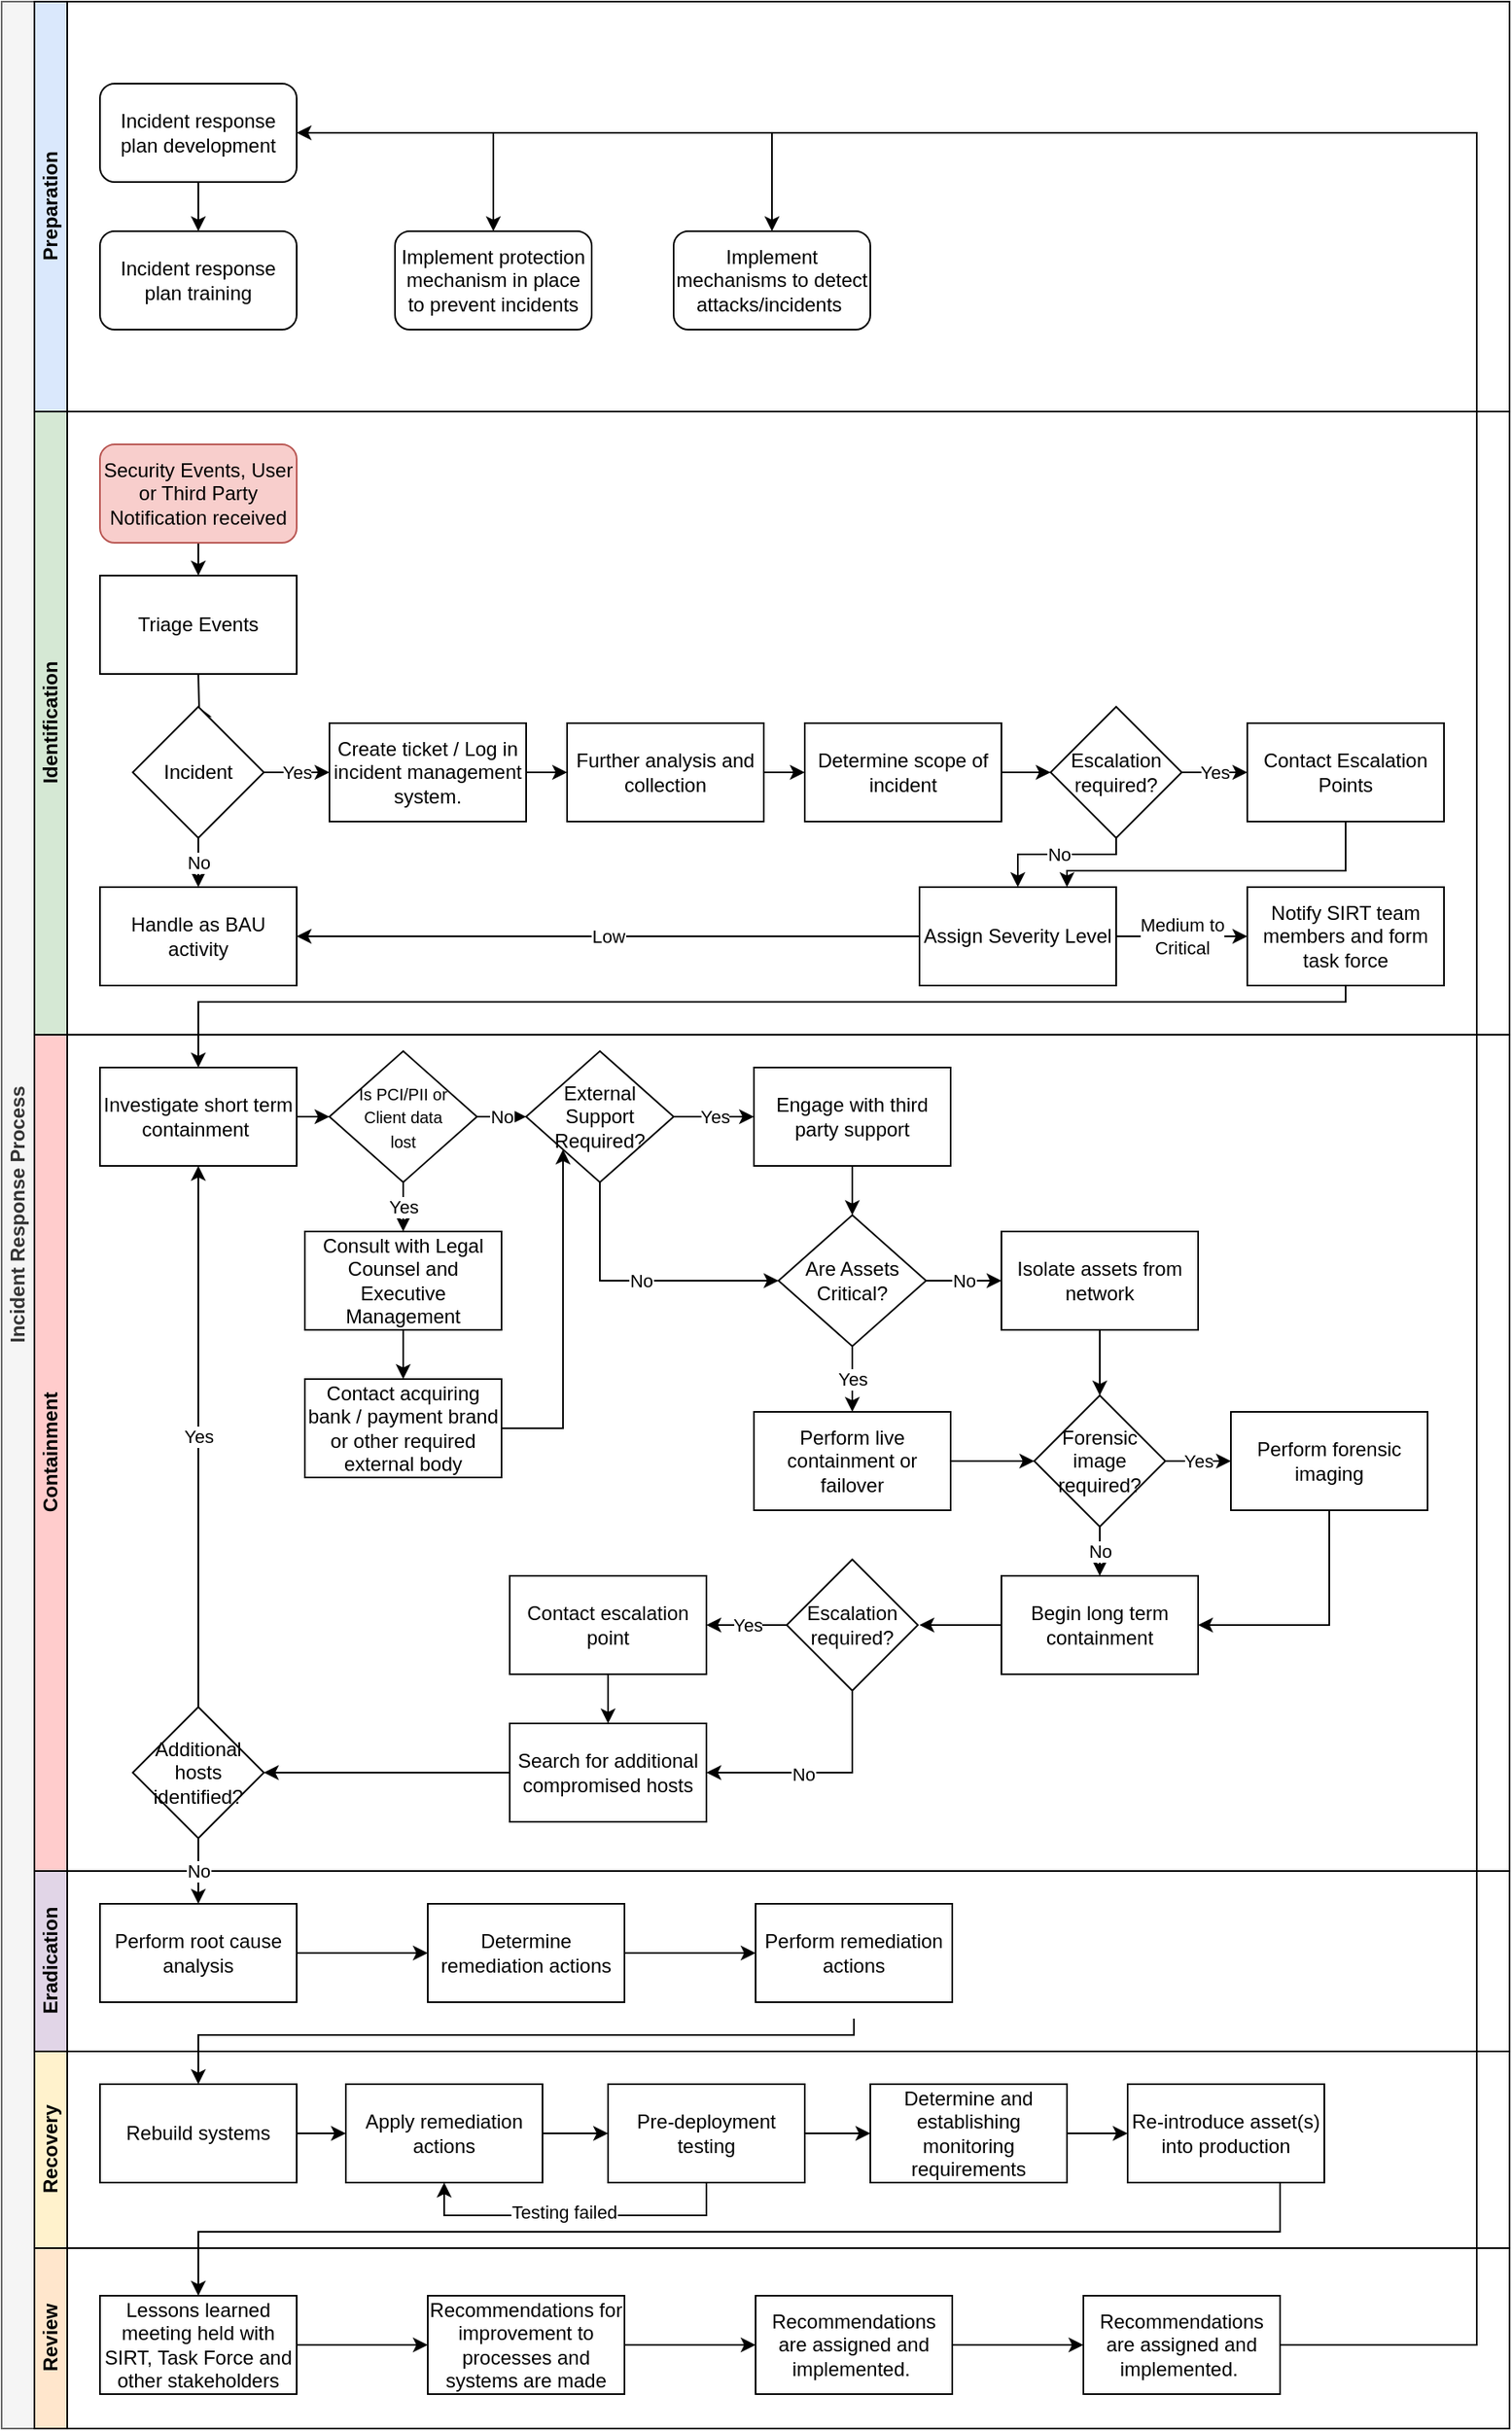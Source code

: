 <mxfile version="13.4.2" type="github"><diagram id="prtHgNgQTEPvFCAcTncT" name="Page-1"><mxGraphModel dx="1422" dy="1931" grid="1" gridSize="10" guides="1" tooltips="1" connect="1" arrows="1" fold="1" page="1" pageScale="1" pageWidth="827" pageHeight="1169" math="0" shadow="0"><root><mxCell id="0"/><mxCell id="1" parent="0"/><mxCell id="Z1oygH8IsLdkIF9Oyi9L-149" value="Incident Response Process" style="swimlane;html=1;childLayout=stackLayout;resizeParent=1;resizeParentMax=0;horizontal=0;startSize=20;horizontalStack=0;fillColor=#f5f5f5;strokeColor=#666666;fontColor=#333333;" parent="1" vertex="1"><mxGeometry x="20" y="-1150" width="920" height="1480" as="geometry"/></mxCell><mxCell id="Z1oygH8IsLdkIF9Oyi9L-150" value="Preparation" style="swimlane;html=1;startSize=20;horizontal=0;fillColor=#dae8fc;" parent="Z1oygH8IsLdkIF9Oyi9L-149" vertex="1"><mxGeometry x="20" width="900" height="250" as="geometry"/></mxCell><mxCell id="Z1oygH8IsLdkIF9Oyi9L-362" value="" style="edgeStyle=orthogonalEdgeStyle;rounded=0;orthogonalLoop=1;jettySize=auto;html=1;" parent="Z1oygH8IsLdkIF9Oyi9L-150" edge="1"><mxGeometry relative="1" as="geometry"><mxPoint x="100" y="110" as="sourcePoint"/><mxPoint x="100" y="140" as="targetPoint"/></mxGeometry></mxCell><mxCell id="Z1oygH8IsLdkIF9Oyi9L-366" value="Incident response plan development" style="rounded=1;whiteSpace=wrap;html=1;strokeColor=#000000;" parent="Z1oygH8IsLdkIF9Oyi9L-150" vertex="1"><mxGeometry x="40" y="50" width="120" height="60" as="geometry"/></mxCell><mxCell id="Z1oygH8IsLdkIF9Oyi9L-368" value="Implement mechanisms to detect attacks/incidents&amp;nbsp;" style="rounded=1;whiteSpace=wrap;html=1;strokeColor=#000000;" parent="Z1oygH8IsLdkIF9Oyi9L-150" vertex="1"><mxGeometry x="390" y="140" width="120" height="60" as="geometry"/></mxCell><mxCell id="Z1oygH8IsLdkIF9Oyi9L-369" value="Implement protection mechanism in place to prevent incidents" style="rounded=1;whiteSpace=wrap;html=1;strokeColor=#000000;" parent="Z1oygH8IsLdkIF9Oyi9L-150" vertex="1"><mxGeometry x="220" y="140" width="120" height="60" as="geometry"/></mxCell><mxCell id="Z1oygH8IsLdkIF9Oyi9L-365" value="&lt;span&gt;Incident response plan training&lt;/span&gt;" style="rounded=1;whiteSpace=wrap;html=1;strokeColor=#000000;" parent="Z1oygH8IsLdkIF9Oyi9L-150" vertex="1"><mxGeometry x="40" y="140" width="120" height="60" as="geometry"/></mxCell><mxCell id="Z1oygH8IsLdkIF9Oyi9L-363" style="edgeStyle=orthogonalEdgeStyle;rounded=0;orthogonalLoop=1;jettySize=auto;html=1;entryX=0.5;entryY=0;entryDx=0;entryDy=0;" parent="Z1oygH8IsLdkIF9Oyi9L-150" target="Z1oygH8IsLdkIF9Oyi9L-369" edge="1"><mxGeometry relative="1" as="geometry"><mxPoint x="274" y="140" as="targetPoint"/><mxPoint x="274" y="80" as="sourcePoint"/><Array as="points"><mxPoint x="280" y="80"/></Array></mxGeometry></mxCell><mxCell id="Z1oygH8IsLdkIF9Oyi9L-326" value="Identification" style="swimlane;html=1;startSize=20;horizontal=0;fillColor=#d5e8d4;" parent="Z1oygH8IsLdkIF9Oyi9L-149" vertex="1"><mxGeometry x="20" y="250" width="900" height="380" as="geometry"/></mxCell><mxCell id="Z1oygH8IsLdkIF9Oyi9L-327" value="" style="edgeStyle=orthogonalEdgeStyle;rounded=0;orthogonalLoop=1;jettySize=auto;html=1;" parent="Z1oygH8IsLdkIF9Oyi9L-326" source="Z1oygH8IsLdkIF9Oyi9L-338" edge="1"><mxGeometry relative="1" as="geometry"><mxPoint x="100" y="100" as="targetPoint"/></mxGeometry></mxCell><mxCell id="Z1oygH8IsLdkIF9Oyi9L-328" value="" style="edgeStyle=orthogonalEdgeStyle;rounded=0;orthogonalLoop=1;jettySize=auto;html=1;" parent="Z1oygH8IsLdkIF9Oyi9L-326" target="Z1oygH8IsLdkIF9Oyi9L-337" edge="1"><mxGeometry relative="1" as="geometry"><mxPoint x="100" y="160" as="sourcePoint"/></mxGeometry></mxCell><mxCell id="Z1oygH8IsLdkIF9Oyi9L-329" value="&lt;span&gt;Triage Events&lt;/span&gt;" style="rounded=0;whiteSpace=wrap;html=1;" parent="Z1oygH8IsLdkIF9Oyi9L-326" vertex="1"><mxGeometry x="40" y="100" width="120" height="60" as="geometry"/></mxCell><mxCell id="Z1oygH8IsLdkIF9Oyi9L-330" value="Yes" style="edgeStyle=orthogonalEdgeStyle;rounded=0;orthogonalLoop=1;jettySize=auto;html=1;" parent="Z1oygH8IsLdkIF9Oyi9L-326" source="Z1oygH8IsLdkIF9Oyi9L-337" target="Z1oygH8IsLdkIF9Oyi9L-340" edge="1"><mxGeometry relative="1" as="geometry"/></mxCell><mxCell id="Z1oygH8IsLdkIF9Oyi9L-331" value="" style="edgeStyle=orthogonalEdgeStyle;rounded=0;orthogonalLoop=1;jettySize=auto;html=1;" parent="Z1oygH8IsLdkIF9Oyi9L-326" source="Z1oygH8IsLdkIF9Oyi9L-335" target="Z1oygH8IsLdkIF9Oyi9L-334" edge="1"><mxGeometry relative="1" as="geometry"/></mxCell><mxCell id="Z1oygH8IsLdkIF9Oyi9L-332" value="" style="edgeStyle=orthogonalEdgeStyle;rounded=0;orthogonalLoop=1;jettySize=auto;html=1;" parent="Z1oygH8IsLdkIF9Oyi9L-326" source="Z1oygH8IsLdkIF9Oyi9L-334" target="Z1oygH8IsLdkIF9Oyi9L-343" edge="1"><mxGeometry relative="1" as="geometry"/></mxCell><mxCell id="Z1oygH8IsLdkIF9Oyi9L-370" style="edgeStyle=orthogonalEdgeStyle;rounded=0;orthogonalLoop=1;jettySize=auto;html=1;entryX=0.75;entryY=0;entryDx=0;entryDy=0;" parent="Z1oygH8IsLdkIF9Oyi9L-326" source="Z1oygH8IsLdkIF9Oyi9L-333" target="Z1oygH8IsLdkIF9Oyi9L-345" edge="1"><mxGeometry relative="1" as="geometry"><Array as="points"><mxPoint x="800" y="280"/><mxPoint x="630" y="280"/></Array></mxGeometry></mxCell><mxCell id="Z1oygH8IsLdkIF9Oyi9L-333" value="Contact Escalation Points" style="rounded=0;whiteSpace=wrap;html=1;" parent="Z1oygH8IsLdkIF9Oyi9L-326" vertex="1"><mxGeometry x="740" y="190" width="120" height="60" as="geometry"/></mxCell><mxCell id="Z1oygH8IsLdkIF9Oyi9L-334" value="Determine scope of incident" style="rounded=0;whiteSpace=wrap;html=1;" parent="Z1oygH8IsLdkIF9Oyi9L-326" vertex="1"><mxGeometry x="470" y="190" width="120" height="60" as="geometry"/></mxCell><mxCell id="Z1oygH8IsLdkIF9Oyi9L-335" value="Further analysis and collection" style="rounded=0;whiteSpace=wrap;html=1;" parent="Z1oygH8IsLdkIF9Oyi9L-326" vertex="1"><mxGeometry x="325" y="190" width="120" height="60" as="geometry"/></mxCell><mxCell id="Z1oygH8IsLdkIF9Oyi9L-336" value="No" style="edgeStyle=orthogonalEdgeStyle;rounded=0;orthogonalLoop=1;jettySize=auto;html=1;" parent="Z1oygH8IsLdkIF9Oyi9L-326" source="Z1oygH8IsLdkIF9Oyi9L-337" target="Z1oygH8IsLdkIF9Oyi9L-347" edge="1"><mxGeometry relative="1" as="geometry"/></mxCell><mxCell id="Z1oygH8IsLdkIF9Oyi9L-337" value="Incident" style="rhombus;whiteSpace=wrap;html=1;" parent="Z1oygH8IsLdkIF9Oyi9L-326" vertex="1"><mxGeometry x="60" y="180" width="80" height="80" as="geometry"/></mxCell><mxCell id="Z1oygH8IsLdkIF9Oyi9L-338" value="Security Events, User or Third Party Notification received" style="rounded=1;whiteSpace=wrap;html=1;fillColor=#f8cecc;strokeColor=#b85450;" parent="Z1oygH8IsLdkIF9Oyi9L-326" vertex="1"><mxGeometry x="40" y="20" width="120" height="60" as="geometry"/></mxCell><mxCell id="Z1oygH8IsLdkIF9Oyi9L-339" value="" style="edgeStyle=orthogonalEdgeStyle;rounded=0;orthogonalLoop=1;jettySize=auto;html=1;" parent="Z1oygH8IsLdkIF9Oyi9L-326" source="Z1oygH8IsLdkIF9Oyi9L-340" target="Z1oygH8IsLdkIF9Oyi9L-335" edge="1"><mxGeometry relative="1" as="geometry"/></mxCell><mxCell id="Z1oygH8IsLdkIF9Oyi9L-340" value="Create ticket / Log in incident management system." style="rounded=0;whiteSpace=wrap;html=1;" parent="Z1oygH8IsLdkIF9Oyi9L-326" vertex="1"><mxGeometry x="180" y="190" width="120" height="60" as="geometry"/></mxCell><mxCell id="Z1oygH8IsLdkIF9Oyi9L-341" value="Yes" style="edgeStyle=orthogonalEdgeStyle;rounded=0;orthogonalLoop=1;jettySize=auto;html=1;" parent="Z1oygH8IsLdkIF9Oyi9L-326" source="Z1oygH8IsLdkIF9Oyi9L-343" target="Z1oygH8IsLdkIF9Oyi9L-333" edge="1"><mxGeometry relative="1" as="geometry"/></mxCell><mxCell id="Z1oygH8IsLdkIF9Oyi9L-342" value="No" style="edgeStyle=orthogonalEdgeStyle;rounded=0;orthogonalLoop=1;jettySize=auto;html=1;" parent="Z1oygH8IsLdkIF9Oyi9L-326" source="Z1oygH8IsLdkIF9Oyi9L-343" target="Z1oygH8IsLdkIF9Oyi9L-345" edge="1"><mxGeometry relative="1" as="geometry"><Array as="points"><mxPoint x="660" y="270"/><mxPoint x="600" y="270"/></Array></mxGeometry></mxCell><mxCell id="Z1oygH8IsLdkIF9Oyi9L-343" value="Escalation required?" style="rhombus;whiteSpace=wrap;html=1;" parent="Z1oygH8IsLdkIF9Oyi9L-326" vertex="1"><mxGeometry x="620" y="180" width="80" height="80" as="geometry"/></mxCell><mxCell id="Z1oygH8IsLdkIF9Oyi9L-344" value="Low" style="edgeStyle=orthogonalEdgeStyle;rounded=0;orthogonalLoop=1;jettySize=auto;html=1;" parent="Z1oygH8IsLdkIF9Oyi9L-326" source="Z1oygH8IsLdkIF9Oyi9L-345" target="Z1oygH8IsLdkIF9Oyi9L-347" edge="1"><mxGeometry relative="1" as="geometry"/></mxCell><mxCell id="Z1oygH8IsLdkIF9Oyi9L-345" value="Assign Severity Level" style="rounded=0;whiteSpace=wrap;html=1;" parent="Z1oygH8IsLdkIF9Oyi9L-326" vertex="1"><mxGeometry x="540" y="290" width="120" height="60" as="geometry"/></mxCell><mxCell id="Z1oygH8IsLdkIF9Oyi9L-346" value="Notify SIRT team members and form task force" style="rounded=0;whiteSpace=wrap;html=1;" parent="Z1oygH8IsLdkIF9Oyi9L-326" vertex="1"><mxGeometry x="740" y="290" width="120" height="60" as="geometry"/></mxCell><mxCell id="Z1oygH8IsLdkIF9Oyi9L-347" value="Handle as BAU activity" style="rounded=0;whiteSpace=wrap;html=1;" parent="Z1oygH8IsLdkIF9Oyi9L-326" vertex="1"><mxGeometry x="40" y="290" width="120" height="60" as="geometry"/></mxCell><mxCell id="Z1oygH8IsLdkIF9Oyi9L-348" value="Medium to&lt;br&gt;Critical" style="edgeStyle=orthogonalEdgeStyle;rounded=0;orthogonalLoop=1;jettySize=auto;html=1;" parent="Z1oygH8IsLdkIF9Oyi9L-326" source="Z1oygH8IsLdkIF9Oyi9L-345" target="Z1oygH8IsLdkIF9Oyi9L-346" edge="1"><mxGeometry relative="1" as="geometry"/></mxCell><mxCell id="Z1oygH8IsLdkIF9Oyi9L-173" value="Containment" style="swimlane;html=1;startSize=20;horizontal=0;fillColor=#ffcccc;" parent="Z1oygH8IsLdkIF9Oyi9L-149" vertex="1"><mxGeometry x="20" y="630" width="900" height="510" as="geometry"/></mxCell><mxCell id="Z1oygH8IsLdkIF9Oyi9L-174" value="" style="edgeStyle=orthogonalEdgeStyle;rounded=0;orthogonalLoop=1;jettySize=auto;html=1;" parent="Z1oygH8IsLdkIF9Oyi9L-173" source="Z1oygH8IsLdkIF9Oyi9L-177" edge="1"><mxGeometry relative="1" as="geometry"><mxPoint x="180" y="50" as="targetPoint"/></mxGeometry></mxCell><mxCell id="Z1oygH8IsLdkIF9Oyi9L-175" value="" style="edgeStyle=orthogonalEdgeStyle;rounded=0;orthogonalLoop=1;jettySize=auto;html=1;" parent="Z1oygH8IsLdkIF9Oyi9L-173" source="Z1oygH8IsLdkIF9Oyi9L-176" target="Z1oygH8IsLdkIF9Oyi9L-185" edge="1"><mxGeometry relative="1" as="geometry"/></mxCell><mxCell id="Z1oygH8IsLdkIF9Oyi9L-178" value="No" style="edgeStyle=orthogonalEdgeStyle;rounded=0;orthogonalLoop=1;jettySize=auto;html=1;entryX=0;entryY=0.5;entryDx=0;entryDy=0;exitX=0.5;exitY=1;exitDx=0;exitDy=0;" parent="Z1oygH8IsLdkIF9Oyi9L-173" source="Z1oygH8IsLdkIF9Oyi9L-180" target="Z1oygH8IsLdkIF9Oyi9L-185" edge="1"><mxGeometry relative="1" as="geometry"/></mxCell><mxCell id="Z1oygH8IsLdkIF9Oyi9L-179" value="Yes" style="edgeStyle=orthogonalEdgeStyle;rounded=0;orthogonalLoop=1;jettySize=auto;html=1;" parent="Z1oygH8IsLdkIF9Oyi9L-173" source="Z1oygH8IsLdkIF9Oyi9L-180" target="Z1oygH8IsLdkIF9Oyi9L-176" edge="1"><mxGeometry relative="1" as="geometry"/></mxCell><mxCell id="Z1oygH8IsLdkIF9Oyi9L-181" value="Yes" style="edgeStyle=orthogonalEdgeStyle;rounded=0;orthogonalLoop=1;jettySize=auto;html=1;" parent="Z1oygH8IsLdkIF9Oyi9L-173" source="Z1oygH8IsLdkIF9Oyi9L-185" target="Z1oygH8IsLdkIF9Oyi9L-187" edge="1"><mxGeometry relative="1" as="geometry"/></mxCell><mxCell id="Z1oygH8IsLdkIF9Oyi9L-182" value="" style="edgeStyle=orthogonalEdgeStyle;rounded=0;orthogonalLoop=1;jettySize=auto;html=1;" parent="Z1oygH8IsLdkIF9Oyi9L-173" source="Z1oygH8IsLdkIF9Oyi9L-183" target="Z1oygH8IsLdkIF9Oyi9L-190" edge="1"><mxGeometry relative="1" as="geometry"/></mxCell><mxCell id="Z1oygH8IsLdkIF9Oyi9L-184" value="No" style="edgeStyle=orthogonalEdgeStyle;rounded=0;orthogonalLoop=1;jettySize=auto;html=1;" parent="Z1oygH8IsLdkIF9Oyi9L-173" source="Z1oygH8IsLdkIF9Oyi9L-185" target="Z1oygH8IsLdkIF9Oyi9L-183" edge="1"><mxGeometry relative="1" as="geometry"/></mxCell><mxCell id="Z1oygH8IsLdkIF9Oyi9L-186" value="" style="edgeStyle=orthogonalEdgeStyle;rounded=0;orthogonalLoop=1;jettySize=auto;html=1;" parent="Z1oygH8IsLdkIF9Oyi9L-173" source="Z1oygH8IsLdkIF9Oyi9L-187" target="Z1oygH8IsLdkIF9Oyi9L-190" edge="1"><mxGeometry relative="1" as="geometry"/></mxCell><mxCell id="Z1oygH8IsLdkIF9Oyi9L-188" value="No" style="edgeStyle=orthogonalEdgeStyle;rounded=0;orthogonalLoop=1;jettySize=auto;html=1;" parent="Z1oygH8IsLdkIF9Oyi9L-173" source="Z1oygH8IsLdkIF9Oyi9L-190" target="Z1oygH8IsLdkIF9Oyi9L-198" edge="1"><mxGeometry relative="1" as="geometry"/></mxCell><mxCell id="Z1oygH8IsLdkIF9Oyi9L-189" value="Yes" style="edgeStyle=orthogonalEdgeStyle;rounded=0;orthogonalLoop=1;jettySize=auto;html=1;" parent="Z1oygH8IsLdkIF9Oyi9L-173" source="Z1oygH8IsLdkIF9Oyi9L-190" target="Z1oygH8IsLdkIF9Oyi9L-192" edge="1"><mxGeometry relative="1" as="geometry"/></mxCell><mxCell id="Z1oygH8IsLdkIF9Oyi9L-191" value="" style="edgeStyle=orthogonalEdgeStyle;rounded=0;orthogonalLoop=1;jettySize=auto;html=1;entryX=1;entryY=0.5;entryDx=0;entryDy=0;" parent="Z1oygH8IsLdkIF9Oyi9L-173" source="Z1oygH8IsLdkIF9Oyi9L-192" target="Z1oygH8IsLdkIF9Oyi9L-198" edge="1"><mxGeometry relative="1" as="geometry"><Array as="points"><mxPoint x="790" y="360"/></Array></mxGeometry></mxCell><mxCell id="Z1oygH8IsLdkIF9Oyi9L-193" value="" style="edgeStyle=orthogonalEdgeStyle;rounded=0;orthogonalLoop=1;jettySize=auto;html=1;" parent="Z1oygH8IsLdkIF9Oyi9L-173" source="Z1oygH8IsLdkIF9Oyi9L-198" edge="1"><mxGeometry relative="1" as="geometry"><mxPoint x="540" y="360" as="targetPoint"/></mxGeometry></mxCell><mxCell id="Z1oygH8IsLdkIF9Oyi9L-194" value="Yes" style="edgeStyle=orthogonalEdgeStyle;rounded=0;orthogonalLoop=1;jettySize=auto;html=1;entryX=1;entryY=0.5;entryDx=0;entryDy=0;" parent="Z1oygH8IsLdkIF9Oyi9L-173" source="Z1oygH8IsLdkIF9Oyi9L-197" target="Z1oygH8IsLdkIF9Oyi9L-200" edge="1"><mxGeometry relative="1" as="geometry"><mxPoint x="379" y="360" as="targetPoint"/></mxGeometry></mxCell><mxCell id="Z1oygH8IsLdkIF9Oyi9L-195" style="edgeStyle=orthogonalEdgeStyle;rounded=0;orthogonalLoop=1;jettySize=auto;html=1;exitX=0.5;exitY=1;exitDx=0;exitDy=0;entryX=1;entryY=0.5;entryDx=0;entryDy=0;" parent="Z1oygH8IsLdkIF9Oyi9L-173" source="Z1oygH8IsLdkIF9Oyi9L-197" target="Z1oygH8IsLdkIF9Oyi9L-204" edge="1"><mxGeometry relative="1" as="geometry"/></mxCell><mxCell id="Z1oygH8IsLdkIF9Oyi9L-196" value="No" style="edgeLabel;html=1;align=center;verticalAlign=middle;resizable=0;points=[];" parent="Z1oygH8IsLdkIF9Oyi9L-195" vertex="1" connectable="0"><mxGeometry x="0.151" y="1" relative="1" as="geometry"><mxPoint as="offset"/></mxGeometry></mxCell><mxCell id="Z1oygH8IsLdkIF9Oyi9L-199" value="" style="edgeStyle=orthogonalEdgeStyle;rounded=0;orthogonalLoop=1;jettySize=auto;html=1;" parent="Z1oygH8IsLdkIF9Oyi9L-173" source="Z1oygH8IsLdkIF9Oyi9L-200" target="Z1oygH8IsLdkIF9Oyi9L-204" edge="1"><mxGeometry relative="1" as="geometry"/></mxCell><mxCell id="Z1oygH8IsLdkIF9Oyi9L-386" style="edgeStyle=orthogonalEdgeStyle;rounded=0;orthogonalLoop=1;jettySize=auto;html=1;entryX=0;entryY=1;entryDx=0;entryDy=0;exitX=1;exitY=0.5;exitDx=0;exitDy=0;" parent="Z1oygH8IsLdkIF9Oyi9L-173" source="Z1oygH8IsLdkIF9Oyi9L-387" target="Z1oygH8IsLdkIF9Oyi9L-180" edge="1"><mxGeometry relative="1" as="geometry"/></mxCell><mxCell id="Z1oygH8IsLdkIF9Oyi9L-388" value="" style="edgeStyle=orthogonalEdgeStyle;rounded=0;orthogonalLoop=1;jettySize=auto;html=1;" parent="Z1oygH8IsLdkIF9Oyi9L-173" source="Z1oygH8IsLdkIF9Oyi9L-384" target="Z1oygH8IsLdkIF9Oyi9L-387" edge="1"><mxGeometry relative="1" as="geometry"/></mxCell><mxCell id="Z1oygH8IsLdkIF9Oyi9L-384" value="Consult with Legal Counsel and Executive Management" style="rounded=0;whiteSpace=wrap;html=1;" parent="Z1oygH8IsLdkIF9Oyi9L-173" vertex="1"><mxGeometry x="165" y="120" width="120" height="60" as="geometry"/></mxCell><mxCell id="Z1oygH8IsLdkIF9Oyi9L-387" value="Contact acquiring bank / payment brand or other required external body" style="rounded=0;whiteSpace=wrap;html=1;" parent="Z1oygH8IsLdkIF9Oyi9L-173" vertex="1"><mxGeometry x="165" y="210" width="120" height="60" as="geometry"/></mxCell><mxCell id="Z1oygH8IsLdkIF9Oyi9L-204" value="Search for additional compromised hosts" style="rounded=0;whiteSpace=wrap;html=1;" parent="Z1oygH8IsLdkIF9Oyi9L-173" vertex="1"><mxGeometry x="290" y="420" width="120" height="60" as="geometry"/></mxCell><mxCell id="Z1oygH8IsLdkIF9Oyi9L-200" value="Contact escalation point" style="rounded=0;whiteSpace=wrap;html=1;" parent="Z1oygH8IsLdkIF9Oyi9L-173" vertex="1"><mxGeometry x="290" y="330" width="120" height="60" as="geometry"/></mxCell><mxCell id="Z1oygH8IsLdkIF9Oyi9L-198" value="Begin long term containment" style="rounded=0;whiteSpace=wrap;html=1;" parent="Z1oygH8IsLdkIF9Oyi9L-173" vertex="1"><mxGeometry x="590" y="330" width="120" height="60" as="geometry"/></mxCell><mxCell id="Z1oygH8IsLdkIF9Oyi9L-197" value="Escalation required?" style="rhombus;whiteSpace=wrap;html=1;" parent="Z1oygH8IsLdkIF9Oyi9L-173" vertex="1"><mxGeometry x="459" y="320" width="80" height="80" as="geometry"/></mxCell><mxCell id="Z1oygH8IsLdkIF9Oyi9L-192" value="Perform forensic imaging" style="rounded=0;whiteSpace=wrap;html=1;" parent="Z1oygH8IsLdkIF9Oyi9L-173" vertex="1"><mxGeometry x="730" y="230" width="120" height="60" as="geometry"/></mxCell><mxCell id="Z1oygH8IsLdkIF9Oyi9L-190" value="Forensic image required?" style="rhombus;whiteSpace=wrap;html=1;" parent="Z1oygH8IsLdkIF9Oyi9L-173" vertex="1"><mxGeometry x="610" y="220" width="80" height="80" as="geometry"/></mxCell><mxCell id="Z1oygH8IsLdkIF9Oyi9L-187" value="Perform live containment or failover" style="rounded=0;whiteSpace=wrap;html=1;" parent="Z1oygH8IsLdkIF9Oyi9L-173" vertex="1"><mxGeometry x="439" y="230" width="120" height="60" as="geometry"/></mxCell><mxCell id="Z1oygH8IsLdkIF9Oyi9L-185" value="Are Assets Critical?" style="rhombus;whiteSpace=wrap;html=1;" parent="Z1oygH8IsLdkIF9Oyi9L-173" vertex="1"><mxGeometry x="454" y="110" width="90" height="80" as="geometry"/></mxCell><mxCell id="Z1oygH8IsLdkIF9Oyi9L-183" value="Isolate assets from network" style="rounded=0;whiteSpace=wrap;html=1;" parent="Z1oygH8IsLdkIF9Oyi9L-173" vertex="1"><mxGeometry x="590" y="120" width="120" height="60" as="geometry"/></mxCell><mxCell id="Z1oygH8IsLdkIF9Oyi9L-180" value="External Support Required?" style="rhombus;whiteSpace=wrap;html=1;" parent="Z1oygH8IsLdkIF9Oyi9L-173" vertex="1"><mxGeometry x="300" y="10" width="90" height="80" as="geometry"/></mxCell><mxCell id="Z1oygH8IsLdkIF9Oyi9L-176" value="Engage with third party support" style="rounded=0;whiteSpace=wrap;html=1;" parent="Z1oygH8IsLdkIF9Oyi9L-173" vertex="1"><mxGeometry x="439" y="20" width="120" height="60" as="geometry"/></mxCell><mxCell id="Z1oygH8IsLdkIF9Oyi9L-382" value="No" style="edgeStyle=orthogonalEdgeStyle;rounded=0;orthogonalLoop=1;jettySize=auto;html=1;entryX=0;entryY=0.5;entryDx=0;entryDy=0;" parent="Z1oygH8IsLdkIF9Oyi9L-173" source="Z1oygH8IsLdkIF9Oyi9L-381" target="Z1oygH8IsLdkIF9Oyi9L-180" edge="1"><mxGeometry relative="1" as="geometry"/></mxCell><mxCell id="Z1oygH8IsLdkIF9Oyi9L-385" value="Yes" style="edgeStyle=orthogonalEdgeStyle;rounded=0;orthogonalLoop=1;jettySize=auto;html=1;" parent="Z1oygH8IsLdkIF9Oyi9L-173" source="Z1oygH8IsLdkIF9Oyi9L-381" target="Z1oygH8IsLdkIF9Oyi9L-384" edge="1"><mxGeometry relative="1" as="geometry"/></mxCell><mxCell id="Z1oygH8IsLdkIF9Oyi9L-381" value="&lt;font style=&quot;font-size: 10px&quot;&gt;Is PCI/PII or &lt;br&gt;Client data&lt;br&gt;lost&lt;/font&gt;" style="rhombus;whiteSpace=wrap;html=1;" parent="Z1oygH8IsLdkIF9Oyi9L-173" vertex="1"><mxGeometry x="180" y="10" width="90" height="80" as="geometry"/></mxCell><mxCell id="Z1oygH8IsLdkIF9Oyi9L-177" value="Investigate short term containment&amp;nbsp;" style="rounded=0;whiteSpace=wrap;html=1;" parent="Z1oygH8IsLdkIF9Oyi9L-173" vertex="1"><mxGeometry x="40" y="20" width="120" height="60" as="geometry"/></mxCell><mxCell id="Z1oygH8IsLdkIF9Oyi9L-201" value="Yes" style="edgeStyle=orthogonalEdgeStyle;rounded=0;orthogonalLoop=1;jettySize=auto;html=1;entryX=0.5;entryY=1;entryDx=0;entryDy=0;" parent="Z1oygH8IsLdkIF9Oyi9L-173" source="Z1oygH8IsLdkIF9Oyi9L-202" target="Z1oygH8IsLdkIF9Oyi9L-177" edge="1"><mxGeometry relative="1" as="geometry"/></mxCell><mxCell id="Z1oygH8IsLdkIF9Oyi9L-202" value="Additional hosts identified?" style="rhombus;whiteSpace=wrap;html=1;" parent="Z1oygH8IsLdkIF9Oyi9L-173" vertex="1"><mxGeometry x="60" y="410" width="80" height="80" as="geometry"/></mxCell><mxCell id="Z1oygH8IsLdkIF9Oyi9L-203" value="" style="edgeStyle=orthogonalEdgeStyle;rounded=0;orthogonalLoop=1;jettySize=auto;html=1;" parent="Z1oygH8IsLdkIF9Oyi9L-173" source="Z1oygH8IsLdkIF9Oyi9L-204" target="Z1oygH8IsLdkIF9Oyi9L-202" edge="1"><mxGeometry relative="1" as="geometry"/></mxCell><mxCell id="Z1oygH8IsLdkIF9Oyi9L-205" value="Eradication" style="swimlane;html=1;startSize=20;horizontal=0;fillColor=#e1d5e7;" parent="Z1oygH8IsLdkIF9Oyi9L-149" vertex="1"><mxGeometry x="20" y="1140" width="900" height="110" as="geometry"/></mxCell><mxCell id="Z1oygH8IsLdkIF9Oyi9L-206" value="" style="edgeStyle=orthogonalEdgeStyle;rounded=0;orthogonalLoop=1;jettySize=auto;html=1;" parent="Z1oygH8IsLdkIF9Oyi9L-205" source="Z1oygH8IsLdkIF9Oyi9L-207" target="Z1oygH8IsLdkIF9Oyi9L-209" edge="1"><mxGeometry relative="1" as="geometry"/></mxCell><mxCell id="Z1oygH8IsLdkIF9Oyi9L-207" value="Perform root cause analysis" style="rounded=0;whiteSpace=wrap;html=1;" parent="Z1oygH8IsLdkIF9Oyi9L-205" vertex="1"><mxGeometry x="40" y="20" width="120" height="60" as="geometry"/></mxCell><mxCell id="Z1oygH8IsLdkIF9Oyi9L-208" value="" style="edgeStyle=orthogonalEdgeStyle;rounded=0;orthogonalLoop=1;jettySize=auto;html=1;" parent="Z1oygH8IsLdkIF9Oyi9L-205" source="Z1oygH8IsLdkIF9Oyi9L-209" target="Z1oygH8IsLdkIF9Oyi9L-210" edge="1"><mxGeometry relative="1" as="geometry"/></mxCell><mxCell id="Z1oygH8IsLdkIF9Oyi9L-209" value="Determine remediation actions" style="rounded=0;whiteSpace=wrap;html=1;" parent="Z1oygH8IsLdkIF9Oyi9L-205" vertex="1"><mxGeometry x="240" y="20" width="120" height="60" as="geometry"/></mxCell><mxCell id="Z1oygH8IsLdkIF9Oyi9L-210" value="Perform remediation actions" style="rounded=0;whiteSpace=wrap;html=1;" parent="Z1oygH8IsLdkIF9Oyi9L-205" vertex="1"><mxGeometry x="440" y="20" width="120" height="60" as="geometry"/></mxCell><mxCell id="Z1oygH8IsLdkIF9Oyi9L-352" style="edgeStyle=orthogonalEdgeStyle;rounded=0;orthogonalLoop=1;jettySize=auto;html=1;" parent="Z1oygH8IsLdkIF9Oyi9L-149" target="Z1oygH8IsLdkIF9Oyi9L-222" edge="1"><mxGeometry relative="1" as="geometry"><mxPoint x="520" y="1230.0" as="sourcePoint"/><Array as="points"><mxPoint x="520" y="1240"/><mxPoint x="120" y="1240"/></Array></mxGeometry></mxCell><mxCell id="Z1oygH8IsLdkIF9Oyi9L-211" value="Recovery" style="swimlane;html=1;startSize=20;horizontal=0;fillColor=#fff2cc;" parent="Z1oygH8IsLdkIF9Oyi9L-149" vertex="1"><mxGeometry x="20" y="1250" width="900" height="120" as="geometry"/></mxCell><mxCell id="Z1oygH8IsLdkIF9Oyi9L-214" style="edgeStyle=orthogonalEdgeStyle;rounded=0;orthogonalLoop=1;jettySize=auto;html=1;entryX=0.5;entryY=1;entryDx=0;entryDy=0;exitX=0.5;exitY=1;exitDx=0;exitDy=0;" parent="Z1oygH8IsLdkIF9Oyi9L-211" source="Z1oygH8IsLdkIF9Oyi9L-220" target="Z1oygH8IsLdkIF9Oyi9L-221" edge="1"><mxGeometry relative="1" as="geometry"/></mxCell><mxCell id="Z1oygH8IsLdkIF9Oyi9L-215" value="Testing failed" style="edgeLabel;html=1;align=center;verticalAlign=middle;resizable=0;points=[];" parent="Z1oygH8IsLdkIF9Oyi9L-214" vertex="1" connectable="0"><mxGeometry x="0.086" y="-2" relative="1" as="geometry"><mxPoint x="1" as="offset"/></mxGeometry></mxCell><mxCell id="Z1oygH8IsLdkIF9Oyi9L-212" value="" style="edgeStyle=orthogonalEdgeStyle;rounded=0;orthogonalLoop=1;jettySize=auto;html=1;" parent="Z1oygH8IsLdkIF9Oyi9L-211" source="Z1oygH8IsLdkIF9Oyi9L-222" target="Z1oygH8IsLdkIF9Oyi9L-221" edge="1"><mxGeometry relative="1" as="geometry"/></mxCell><mxCell id="Z1oygH8IsLdkIF9Oyi9L-213" value="" style="edgeStyle=orthogonalEdgeStyle;rounded=0;orthogonalLoop=1;jettySize=auto;html=1;" parent="Z1oygH8IsLdkIF9Oyi9L-211" source="Z1oygH8IsLdkIF9Oyi9L-221" target="Z1oygH8IsLdkIF9Oyi9L-220" edge="1"><mxGeometry relative="1" as="geometry"/></mxCell><mxCell id="Z1oygH8IsLdkIF9Oyi9L-216" value="" style="edgeStyle=orthogonalEdgeStyle;rounded=0;orthogonalLoop=1;jettySize=auto;html=1;" parent="Z1oygH8IsLdkIF9Oyi9L-211" source="Z1oygH8IsLdkIF9Oyi9L-220" target="Z1oygH8IsLdkIF9Oyi9L-219" edge="1"><mxGeometry relative="1" as="geometry"/></mxCell><mxCell id="Z1oygH8IsLdkIF9Oyi9L-217" value="" style="edgeStyle=orthogonalEdgeStyle;rounded=0;orthogonalLoop=1;jettySize=auto;html=1;" parent="Z1oygH8IsLdkIF9Oyi9L-211" source="Z1oygH8IsLdkIF9Oyi9L-219" target="Z1oygH8IsLdkIF9Oyi9L-218" edge="1"><mxGeometry relative="1" as="geometry"/></mxCell><mxCell id="Z1oygH8IsLdkIF9Oyi9L-219" value="Determine and establishing monitoring requirements" style="rounded=0;whiteSpace=wrap;html=1;" parent="Z1oygH8IsLdkIF9Oyi9L-211" vertex="1"><mxGeometry x="510" y="20" width="120" height="60" as="geometry"/></mxCell><mxCell id="Z1oygH8IsLdkIF9Oyi9L-220" value="Pre-deployment testing" style="rounded=0;whiteSpace=wrap;html=1;" parent="Z1oygH8IsLdkIF9Oyi9L-211" vertex="1"><mxGeometry x="350" y="20" width="120" height="60" as="geometry"/></mxCell><mxCell id="Z1oygH8IsLdkIF9Oyi9L-221" value="Apply remediation actions" style="rounded=0;whiteSpace=wrap;html=1;" parent="Z1oygH8IsLdkIF9Oyi9L-211" vertex="1"><mxGeometry x="190" y="20" width="120" height="60" as="geometry"/></mxCell><mxCell id="Z1oygH8IsLdkIF9Oyi9L-222" value="Rebuild systems" style="rounded=0;whiteSpace=wrap;html=1;" parent="Z1oygH8IsLdkIF9Oyi9L-211" vertex="1"><mxGeometry x="40" y="20" width="120" height="60" as="geometry"/></mxCell><mxCell id="Z1oygH8IsLdkIF9Oyi9L-218" value="Re-introduce asset(s) into production" style="rounded=0;whiteSpace=wrap;html=1;" parent="Z1oygH8IsLdkIF9Oyi9L-211" vertex="1"><mxGeometry x="667" y="20" width="120" height="60" as="geometry"/></mxCell><mxCell id="Z1oygH8IsLdkIF9Oyi9L-223" value="Review" style="swimlane;html=1;startSize=20;horizontal=0;fillColor=#ffe6cc;" parent="Z1oygH8IsLdkIF9Oyi9L-149" vertex="1"><mxGeometry x="20" y="1370" width="900" height="110" as="geometry"/></mxCell><mxCell id="Z1oygH8IsLdkIF9Oyi9L-224" value="" style="edgeStyle=orthogonalEdgeStyle;rounded=0;orthogonalLoop=1;jettySize=auto;html=1;" parent="Z1oygH8IsLdkIF9Oyi9L-223" source="Z1oygH8IsLdkIF9Oyi9L-225" target="Z1oygH8IsLdkIF9Oyi9L-227" edge="1"><mxGeometry relative="1" as="geometry"/></mxCell><mxCell id="Z1oygH8IsLdkIF9Oyi9L-353" value="Recommendations are assigned and implemented.&amp;nbsp;" style="rounded=0;whiteSpace=wrap;html=1;" parent="Z1oygH8IsLdkIF9Oyi9L-223" vertex="1"><mxGeometry x="640" y="29" width="120" height="60" as="geometry"/></mxCell><mxCell id="Z1oygH8IsLdkIF9Oyi9L-228" value="Recommendations are assigned and implemented.&amp;nbsp;" style="rounded=0;whiteSpace=wrap;html=1;" parent="Z1oygH8IsLdkIF9Oyi9L-223" vertex="1"><mxGeometry x="440" y="29" width="120" height="60" as="geometry"/></mxCell><mxCell id="Z1oygH8IsLdkIF9Oyi9L-227" value="Recommendations for improvement to processes and systems are made" style="rounded=0;whiteSpace=wrap;html=1;" parent="Z1oygH8IsLdkIF9Oyi9L-223" vertex="1"><mxGeometry x="240" y="29" width="120" height="60" as="geometry"/></mxCell><mxCell id="Z1oygH8IsLdkIF9Oyi9L-225" value="Lessons learned meeting held with SIRT, Task Force and other stakeholders" style="rounded=0;whiteSpace=wrap;html=1;" parent="Z1oygH8IsLdkIF9Oyi9L-223" vertex="1"><mxGeometry x="40" y="29" width="120" height="60" as="geometry"/></mxCell><mxCell id="Z1oygH8IsLdkIF9Oyi9L-226" value="" style="edgeStyle=orthogonalEdgeStyle;rounded=0;orthogonalLoop=1;jettySize=auto;html=1;" parent="Z1oygH8IsLdkIF9Oyi9L-223" source="Z1oygH8IsLdkIF9Oyi9L-227" target="Z1oygH8IsLdkIF9Oyi9L-228" edge="1"><mxGeometry relative="1" as="geometry"/></mxCell><mxCell id="Z1oygH8IsLdkIF9Oyi9L-354" value="" style="edgeStyle=orthogonalEdgeStyle;rounded=0;orthogonalLoop=1;jettySize=auto;html=1;" parent="Z1oygH8IsLdkIF9Oyi9L-223" source="Z1oygH8IsLdkIF9Oyi9L-228" target="Z1oygH8IsLdkIF9Oyi9L-353" edge="1"><mxGeometry relative="1" as="geometry"/></mxCell><mxCell id="Z1oygH8IsLdkIF9Oyi9L-230" value="No" style="edgeStyle=orthogonalEdgeStyle;rounded=0;orthogonalLoop=1;jettySize=auto;html=1;" parent="Z1oygH8IsLdkIF9Oyi9L-149" source="Z1oygH8IsLdkIF9Oyi9L-202" target="Z1oygH8IsLdkIF9Oyi9L-207" edge="1"><mxGeometry relative="1" as="geometry"/></mxCell><mxCell id="Z1oygH8IsLdkIF9Oyi9L-350" value="" style="edgeStyle=orthogonalEdgeStyle;rounded=0;orthogonalLoop=1;jettySize=auto;html=1;entryX=0.5;entryY=0;entryDx=0;entryDy=0;" parent="Z1oygH8IsLdkIF9Oyi9L-149" source="Z1oygH8IsLdkIF9Oyi9L-218" target="Z1oygH8IsLdkIF9Oyi9L-225" edge="1"><mxGeometry relative="1" as="geometry"><mxPoint x="780" y="1530" as="targetPoint"/><Array as="points"><mxPoint x="780" y="1360"/><mxPoint x="120" y="1360"/></Array></mxGeometry></mxCell><mxCell id="Z1oygH8IsLdkIF9Oyi9L-351" style="edgeStyle=orthogonalEdgeStyle;rounded=0;orthogonalLoop=1;jettySize=auto;html=1;entryX=0.5;entryY=0;entryDx=0;entryDy=0;" parent="Z1oygH8IsLdkIF9Oyi9L-149" source="Z1oygH8IsLdkIF9Oyi9L-346" target="Z1oygH8IsLdkIF9Oyi9L-177" edge="1"><mxGeometry relative="1" as="geometry"><Array as="points"><mxPoint x="820" y="610"/><mxPoint x="120" y="610"/></Array></mxGeometry></mxCell><mxCell id="Z1oygH8IsLdkIF9Oyi9L-361" style="edgeStyle=orthogonalEdgeStyle;rounded=0;orthogonalLoop=1;jettySize=auto;html=1;entryX=1;entryY=0.5;entryDx=0;entryDy=0;" parent="Z1oygH8IsLdkIF9Oyi9L-149" source="Z1oygH8IsLdkIF9Oyi9L-353" edge="1"><mxGeometry relative="1" as="geometry"><mxPoint x="180" y="80" as="targetPoint"/><Array as="points"><mxPoint x="900" y="1429"/><mxPoint x="900" y="80"/></Array></mxGeometry></mxCell><mxCell id="Z1oygH8IsLdkIF9Oyi9L-364" style="edgeStyle=orthogonalEdgeStyle;rounded=0;orthogonalLoop=1;jettySize=auto;html=1;entryX=0.5;entryY=0;entryDx=0;entryDy=0;" parent="1" edge="1"><mxGeometry relative="1" as="geometry"><mxPoint x="490" y="-1010" as="targetPoint"/><mxPoint x="480" y="-1070" as="sourcePoint"/><Array as="points"><mxPoint x="490" y="-1070"/></Array></mxGeometry></mxCell></root></mxGraphModel></diagram></mxfile>